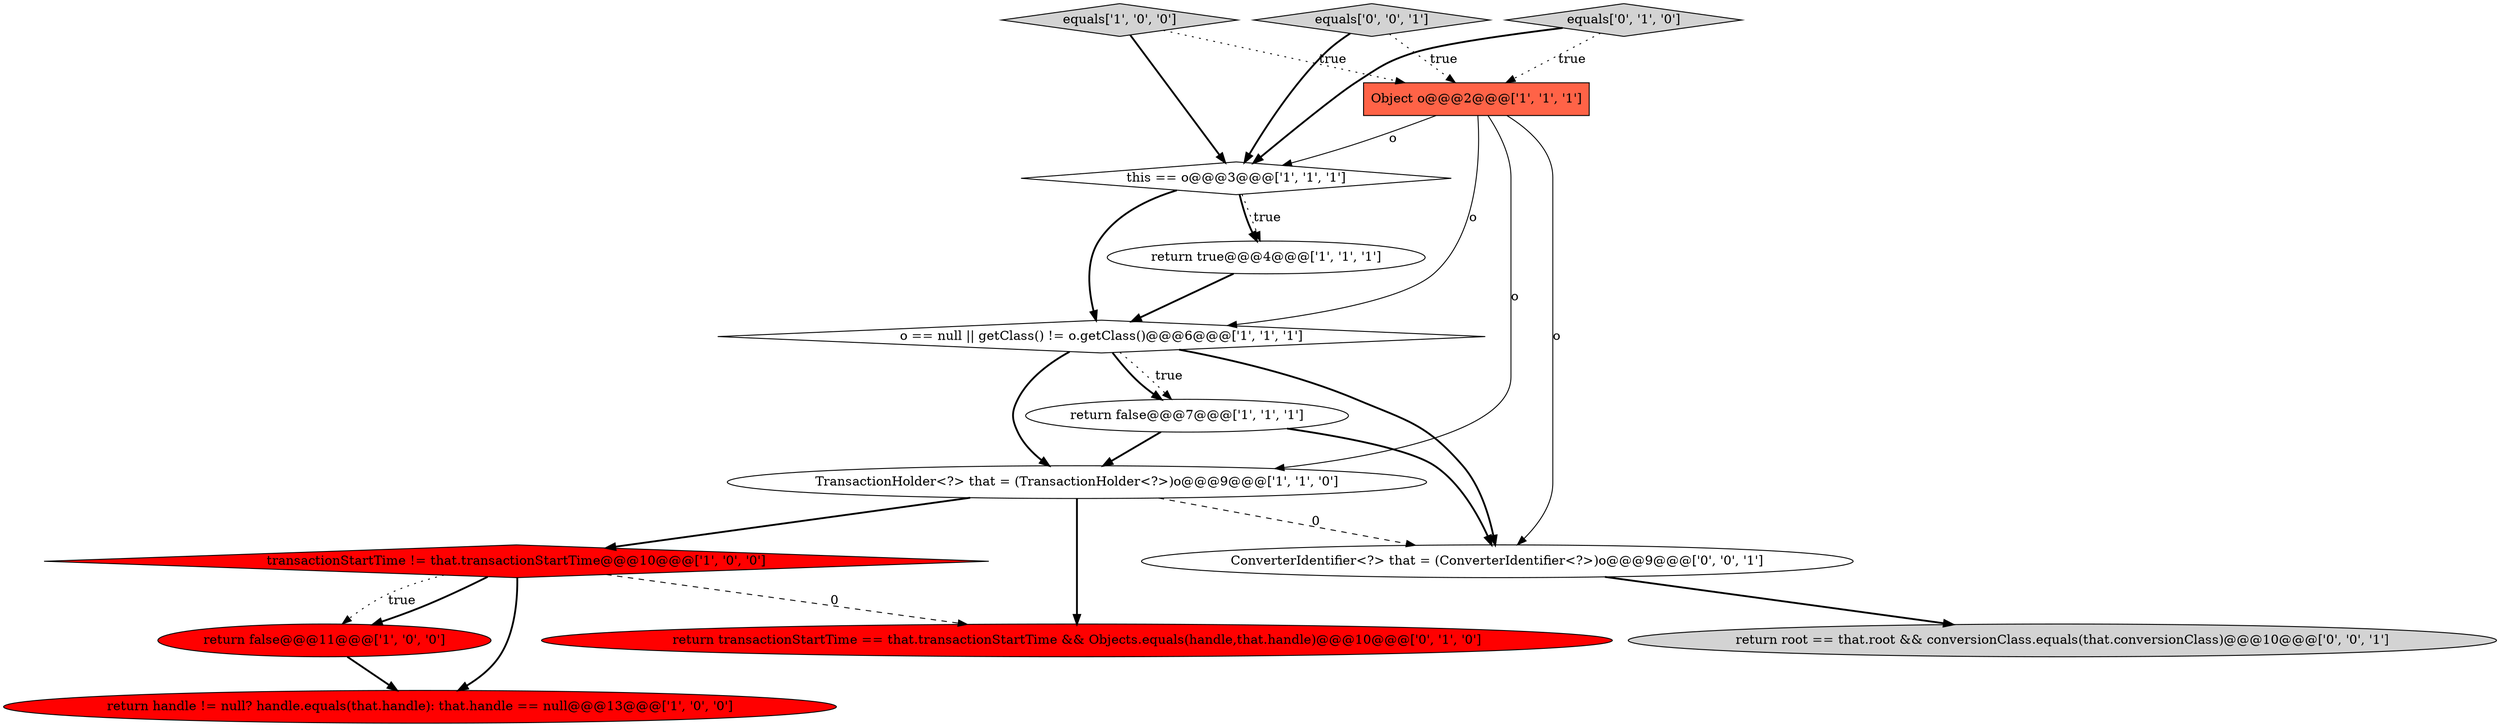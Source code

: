 digraph {
4 [style = filled, label = "TransactionHolder<?> that = (TransactionHolder<?>)o@@@9@@@['1', '1', '0']", fillcolor = white, shape = ellipse image = "AAA0AAABBB1BBB"];
13 [style = filled, label = "equals['0', '0', '1']", fillcolor = lightgray, shape = diamond image = "AAA0AAABBB3BBB"];
2 [style = filled, label = "return handle != null? handle.equals(that.handle): that.handle == null@@@13@@@['1', '0', '0']", fillcolor = red, shape = ellipse image = "AAA1AAABBB1BBB"];
8 [style = filled, label = "return true@@@4@@@['1', '1', '1']", fillcolor = white, shape = ellipse image = "AAA0AAABBB1BBB"];
6 [style = filled, label = "this == o@@@3@@@['1', '1', '1']", fillcolor = white, shape = diamond image = "AAA0AAABBB1BBB"];
0 [style = filled, label = "return false@@@7@@@['1', '1', '1']", fillcolor = white, shape = ellipse image = "AAA0AAABBB1BBB"];
5 [style = filled, label = "transactionStartTime != that.transactionStartTime@@@10@@@['1', '0', '0']", fillcolor = red, shape = diamond image = "AAA1AAABBB1BBB"];
11 [style = filled, label = "return transactionStartTime == that.transactionStartTime && Objects.equals(handle,that.handle)@@@10@@@['0', '1', '0']", fillcolor = red, shape = ellipse image = "AAA1AAABBB2BBB"];
14 [style = filled, label = "return root == that.root && conversionClass.equals(that.conversionClass)@@@10@@@['0', '0', '1']", fillcolor = lightgray, shape = ellipse image = "AAA0AAABBB3BBB"];
3 [style = filled, label = "equals['1', '0', '0']", fillcolor = lightgray, shape = diamond image = "AAA0AAABBB1BBB"];
7 [style = filled, label = "o == null || getClass() != o.getClass()@@@6@@@['1', '1', '1']", fillcolor = white, shape = diamond image = "AAA0AAABBB1BBB"];
9 [style = filled, label = "return false@@@11@@@['1', '0', '0']", fillcolor = red, shape = ellipse image = "AAA1AAABBB1BBB"];
12 [style = filled, label = "ConverterIdentifier<?> that = (ConverterIdentifier<?>)o@@@9@@@['0', '0', '1']", fillcolor = white, shape = ellipse image = "AAA0AAABBB3BBB"];
1 [style = filled, label = "Object o@@@2@@@['1', '1', '1']", fillcolor = tomato, shape = box image = "AAA0AAABBB1BBB"];
10 [style = filled, label = "equals['0', '1', '0']", fillcolor = lightgray, shape = diamond image = "AAA0AAABBB2BBB"];
5->9 [style = bold, label=""];
9->2 [style = bold, label=""];
7->12 [style = bold, label=""];
1->12 [style = solid, label="o"];
0->12 [style = bold, label=""];
3->6 [style = bold, label=""];
7->0 [style = bold, label=""];
1->6 [style = solid, label="o"];
7->4 [style = bold, label=""];
7->0 [style = dotted, label="true"];
10->6 [style = bold, label=""];
8->7 [style = bold, label=""];
4->12 [style = dashed, label="0"];
13->1 [style = dotted, label="true"];
5->2 [style = bold, label=""];
5->11 [style = dashed, label="0"];
0->4 [style = bold, label=""];
6->8 [style = dotted, label="true"];
6->8 [style = bold, label=""];
12->14 [style = bold, label=""];
5->9 [style = dotted, label="true"];
1->7 [style = solid, label="o"];
10->1 [style = dotted, label="true"];
13->6 [style = bold, label=""];
6->7 [style = bold, label=""];
4->11 [style = bold, label=""];
3->1 [style = dotted, label="true"];
4->5 [style = bold, label=""];
1->4 [style = solid, label="o"];
}
